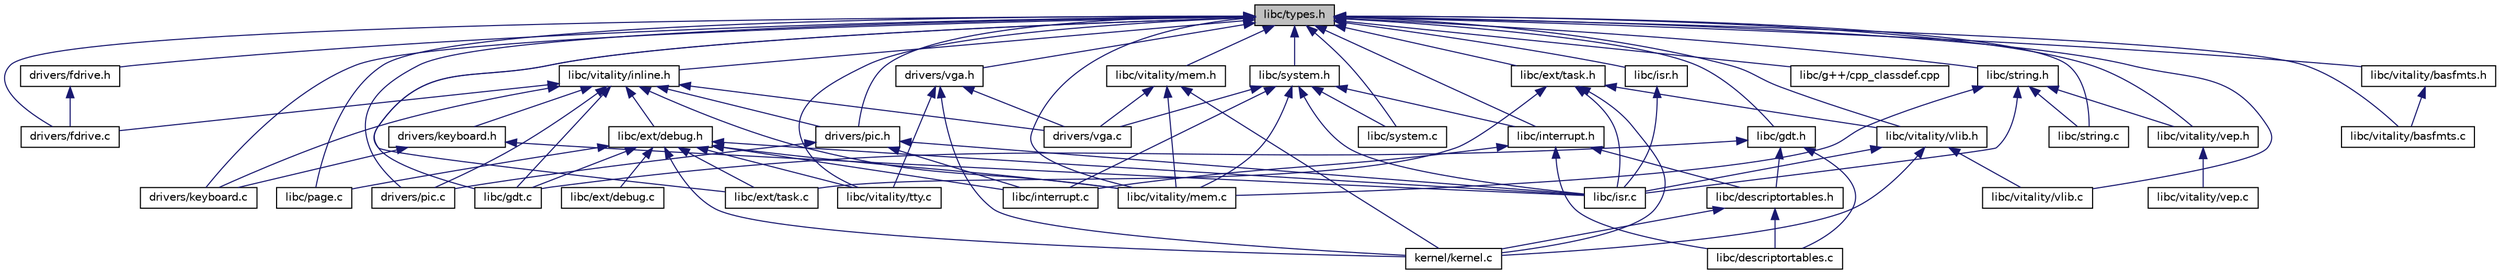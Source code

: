 digraph "libc/types.h"
{
  edge [fontname="Helvetica",fontsize="10",labelfontname="Helvetica",labelfontsize="10"];
  node [fontname="Helvetica",fontsize="10",shape=record];
  Node1 [label="libc/types.h",height=0.2,width=0.4,color="black", fillcolor="grey75", style="filled", fontcolor="black"];
  Node1 -> Node2 [dir="back",color="midnightblue",fontsize="10",style="solid"];
  Node2 [label="drivers/fdrive.h",height=0.2,width=0.4,color="black", fillcolor="white", style="filled",URL="$a00020.html"];
  Node2 -> Node3 [dir="back",color="midnightblue",fontsize="10",style="solid"];
  Node3 [label="drivers/fdrive.c",height=0.2,width=0.4,color="black", fillcolor="white", style="filled",URL="$a00017.html"];
  Node1 -> Node3 [dir="back",color="midnightblue",fontsize="10",style="solid"];
  Node1 -> Node4 [dir="back",color="midnightblue",fontsize="10",style="solid"];
  Node4 [label="libc/vitality/inline.h",height=0.2,width=0.4,color="black", fillcolor="white", style="filled",URL="$a00113.html"];
  Node4 -> Node3 [dir="back",color="midnightblue",fontsize="10",style="solid"];
  Node4 -> Node5 [dir="back",color="midnightblue",fontsize="10",style="solid"];
  Node5 [label="drivers/keyboard.h",height=0.2,width=0.4,color="black", fillcolor="white", style="filled",URL="$a00026.html"];
  Node5 -> Node6 [dir="back",color="midnightblue",fontsize="10",style="solid"];
  Node6 [label="drivers/keyboard.c",height=0.2,width=0.4,color="black", fillcolor="white", style="filled",URL="$a00023.html"];
  Node5 -> Node7 [dir="back",color="midnightblue",fontsize="10",style="solid"];
  Node7 [label="libc/isr.c",height=0.2,width=0.4,color="black", fillcolor="white", style="filled",URL="$a00080.html"];
  Node4 -> Node6 [dir="back",color="midnightblue",fontsize="10",style="solid"];
  Node4 -> Node8 [dir="back",color="midnightblue",fontsize="10",style="solid"];
  Node8 [label="drivers/pic.c",height=0.2,width=0.4,color="black", fillcolor="white", style="filled",URL="$a00029.html"];
  Node4 -> Node9 [dir="back",color="midnightblue",fontsize="10",style="solid"];
  Node9 [label="drivers/pic.h",height=0.2,width=0.4,color="black", fillcolor="white", style="filled",URL="$a00032.html"];
  Node9 -> Node8 [dir="back",color="midnightblue",fontsize="10",style="solid"];
  Node9 -> Node10 [dir="back",color="midnightblue",fontsize="10",style="solid"];
  Node10 [label="libc/interrupt.c",height=0.2,width=0.4,color="black", fillcolor="white", style="filled",URL="$a00074.html"];
  Node9 -> Node7 [dir="back",color="midnightblue",fontsize="10",style="solid"];
  Node4 -> Node11 [dir="back",color="midnightblue",fontsize="10",style="solid"];
  Node11 [label="drivers/vga.c",height=0.2,width=0.4,color="black", fillcolor="white", style="filled",URL="$a00035.html"];
  Node4 -> Node12 [dir="back",color="midnightblue",fontsize="10",style="solid"];
  Node12 [label="libc/ext/debug.h",height=0.2,width=0.4,color="black", fillcolor="white", style="filled",URL="$a00053.html"];
  Node12 -> Node13 [dir="back",color="midnightblue",fontsize="10",style="solid"];
  Node13 [label="kernel/kernel.c",height=0.2,width=0.4,color="black", fillcolor="white", style="filled",URL="$a00041.html"];
  Node12 -> Node14 [dir="back",color="midnightblue",fontsize="10",style="solid"];
  Node14 [label="libc/ext/debug.c",height=0.2,width=0.4,color="black", fillcolor="white", style="filled",URL="$a00050.html"];
  Node12 -> Node15 [dir="back",color="midnightblue",fontsize="10",style="solid"];
  Node15 [label="libc/ext/task.c",height=0.2,width=0.4,color="black", fillcolor="white", style="filled",URL="$a00056.html"];
  Node12 -> Node16 [dir="back",color="midnightblue",fontsize="10",style="solid"];
  Node16 [label="libc/gdt.c",height=0.2,width=0.4,color="black", fillcolor="white", style="filled",URL="$a00068.html"];
  Node12 -> Node10 [dir="back",color="midnightblue",fontsize="10",style="solid"];
  Node12 -> Node7 [dir="back",color="midnightblue",fontsize="10",style="solid"];
  Node12 -> Node17 [dir="back",color="midnightblue",fontsize="10",style="solid"];
  Node17 [label="libc/page.c",height=0.2,width=0.4,color="black", fillcolor="white", style="filled",URL="$a00086.html"];
  Node12 -> Node18 [dir="back",color="midnightblue",fontsize="10",style="solid"];
  Node18 [label="libc/vitality/mem.c",height=0.2,width=0.4,color="black", fillcolor="white", style="filled",URL="$a00116.html"];
  Node12 -> Node19 [dir="back",color="midnightblue",fontsize="10",style="solid"];
  Node19 [label="libc/vitality/tty.c",height=0.2,width=0.4,color="black", fillcolor="white", style="filled",URL="$a00122.html"];
  Node4 -> Node16 [dir="back",color="midnightblue",fontsize="10",style="solid"];
  Node4 -> Node18 [dir="back",color="midnightblue",fontsize="10",style="solid"];
  Node1 -> Node6 [dir="back",color="midnightblue",fontsize="10",style="solid"];
  Node1 -> Node8 [dir="back",color="midnightblue",fontsize="10",style="solid"];
  Node1 -> Node9 [dir="back",color="midnightblue",fontsize="10",style="solid"];
  Node1 -> Node20 [dir="back",color="midnightblue",fontsize="10",style="solid"];
  Node20 [label="drivers/vga.h",height=0.2,width=0.4,color="black", fillcolor="white", style="filled",URL="$a00038.html"];
  Node20 -> Node11 [dir="back",color="midnightblue",fontsize="10",style="solid"];
  Node20 -> Node13 [dir="back",color="midnightblue",fontsize="10",style="solid"];
  Node20 -> Node19 [dir="back",color="midnightblue",fontsize="10",style="solid"];
  Node1 -> Node21 [dir="back",color="midnightblue",fontsize="10",style="solid"];
  Node21 [label="libc/system.h",height=0.2,width=0.4,color="black", fillcolor="white", style="filled",URL="$a00101.html"];
  Node21 -> Node11 [dir="back",color="midnightblue",fontsize="10",style="solid"];
  Node21 -> Node22 [dir="back",color="midnightblue",fontsize="10",style="solid"];
  Node22 [label="libc/interrupt.h",height=0.2,width=0.4,color="black", fillcolor="white", style="filled",URL="$a00077.html"];
  Node22 -> Node23 [dir="back",color="midnightblue",fontsize="10",style="solid"];
  Node23 [label="libc/descriptortables.h",height=0.2,width=0.4,color="black", fillcolor="white", style="filled",URL="$a00047.html"];
  Node23 -> Node13 [dir="back",color="midnightblue",fontsize="10",style="solid"];
  Node23 -> Node24 [dir="back",color="midnightblue",fontsize="10",style="solid"];
  Node24 [label="libc/descriptortables.c",height=0.2,width=0.4,color="black", fillcolor="white", style="filled",URL="$a00044.html"];
  Node22 -> Node24 [dir="back",color="midnightblue",fontsize="10",style="solid"];
  Node22 -> Node10 [dir="back",color="midnightblue",fontsize="10",style="solid"];
  Node21 -> Node10 [dir="back",color="midnightblue",fontsize="10",style="solid"];
  Node21 -> Node7 [dir="back",color="midnightblue",fontsize="10",style="solid"];
  Node21 -> Node25 [dir="back",color="midnightblue",fontsize="10",style="solid"];
  Node25 [label="libc/system.c",height=0.2,width=0.4,color="black", fillcolor="white", style="filled",URL="$a00098.html"];
  Node21 -> Node18 [dir="back",color="midnightblue",fontsize="10",style="solid"];
  Node1 -> Node26 [dir="back",color="midnightblue",fontsize="10",style="solid"];
  Node26 [label="libc/vitality/mem.h",height=0.2,width=0.4,color="black", fillcolor="white", style="filled",URL="$a00119.html"];
  Node26 -> Node11 [dir="back",color="midnightblue",fontsize="10",style="solid"];
  Node26 -> Node13 [dir="back",color="midnightblue",fontsize="10",style="solid"];
  Node26 -> Node18 [dir="back",color="midnightblue",fontsize="10",style="solid"];
  Node1 -> Node27 [dir="back",color="midnightblue",fontsize="10",style="solid"];
  Node27 [label="libc/gdt.h",height=0.2,width=0.4,color="black", fillcolor="white", style="filled",URL="$a00071.html"];
  Node27 -> Node23 [dir="back",color="midnightblue",fontsize="10",style="solid"];
  Node27 -> Node24 [dir="back",color="midnightblue",fontsize="10",style="solid"];
  Node27 -> Node16 [dir="back",color="midnightblue",fontsize="10",style="solid"];
  Node1 -> Node22 [dir="back",color="midnightblue",fontsize="10",style="solid"];
  Node1 -> Node28 [dir="back",color="midnightblue",fontsize="10",style="solid"];
  Node28 [label="libc/ext/task.h",height=0.2,width=0.4,color="black", fillcolor="white", style="filled",URL="$a00059.html"];
  Node28 -> Node13 [dir="back",color="midnightblue",fontsize="10",style="solid"];
  Node28 -> Node29 [dir="back",color="midnightblue",fontsize="10",style="solid"];
  Node29 [label="libc/vitality/vlib.h",height=0.2,width=0.4,color="black", fillcolor="white", style="filled",URL="$a00137.html"];
  Node29 -> Node13 [dir="back",color="midnightblue",fontsize="10",style="solid"];
  Node29 -> Node7 [dir="back",color="midnightblue",fontsize="10",style="solid"];
  Node29 -> Node30 [dir="back",color="midnightblue",fontsize="10",style="solid"];
  Node30 [label="libc/vitality/vlib.c",height=0.2,width=0.4,color="black", fillcolor="white", style="filled",URL="$a00134.html"];
  Node28 -> Node15 [dir="back",color="midnightblue",fontsize="10",style="solid"];
  Node28 -> Node7 [dir="back",color="midnightblue",fontsize="10",style="solid"];
  Node1 -> Node29 [dir="back",color="midnightblue",fontsize="10",style="solid"];
  Node1 -> Node15 [dir="back",color="midnightblue",fontsize="10",style="solid"];
  Node1 -> Node31 [dir="back",color="midnightblue",fontsize="10",style="solid"];
  Node31 [label="libc/g++/cpp_classdef.cpp",height=0.2,width=0.4,color="black", fillcolor="white", style="filled",URL="$a00062.html"];
  Node1 -> Node16 [dir="back",color="midnightblue",fontsize="10",style="solid"];
  Node1 -> Node32 [dir="back",color="midnightblue",fontsize="10",style="solid"];
  Node32 [label="libc/isr.h",height=0.2,width=0.4,color="black", fillcolor="white", style="filled",URL="$a00083.html"];
  Node32 -> Node7 [dir="back",color="midnightblue",fontsize="10",style="solid"];
  Node1 -> Node33 [dir="back",color="midnightblue",fontsize="10",style="solid"];
  Node33 [label="libc/string.h",height=0.2,width=0.4,color="black", fillcolor="white", style="filled",URL="$a00095.html"];
  Node33 -> Node7 [dir="back",color="midnightblue",fontsize="10",style="solid"];
  Node33 -> Node34 [dir="back",color="midnightblue",fontsize="10",style="solid"];
  Node34 [label="libc/string.c",height=0.2,width=0.4,color="black", fillcolor="white", style="filled",URL="$a00092.html"];
  Node33 -> Node18 [dir="back",color="midnightblue",fontsize="10",style="solid"];
  Node33 -> Node35 [dir="back",color="midnightblue",fontsize="10",style="solid"];
  Node35 [label="libc/vitality/vep.h",height=0.2,width=0.4,color="black", fillcolor="white", style="filled",URL="$a00131.html"];
  Node35 -> Node36 [dir="back",color="midnightblue",fontsize="10",style="solid"];
  Node36 [label="libc/vitality/vep.c",height=0.2,width=0.4,color="black", fillcolor="white", style="filled",URL="$a00128.html"];
  Node1 -> Node17 [dir="back",color="midnightblue",fontsize="10",style="solid"];
  Node1 -> Node34 [dir="back",color="midnightblue",fontsize="10",style="solid"];
  Node1 -> Node25 [dir="back",color="midnightblue",fontsize="10",style="solid"];
  Node1 -> Node37 [dir="back",color="midnightblue",fontsize="10",style="solid"];
  Node37 [label="libc/vitality/basfmts.h",height=0.2,width=0.4,color="black", fillcolor="white", style="filled",URL="$a00110.html"];
  Node37 -> Node38 [dir="back",color="midnightblue",fontsize="10",style="solid"];
  Node38 [label="libc/vitality/basfmts.c",height=0.2,width=0.4,color="black", fillcolor="white", style="filled",URL="$a00107.html"];
  Node1 -> Node38 [dir="back",color="midnightblue",fontsize="10",style="solid"];
  Node1 -> Node18 [dir="back",color="midnightblue",fontsize="10",style="solid"];
  Node1 -> Node19 [dir="back",color="midnightblue",fontsize="10",style="solid"];
  Node1 -> Node35 [dir="back",color="midnightblue",fontsize="10",style="solid"];
  Node1 -> Node30 [dir="back",color="midnightblue",fontsize="10",style="solid"];
}
